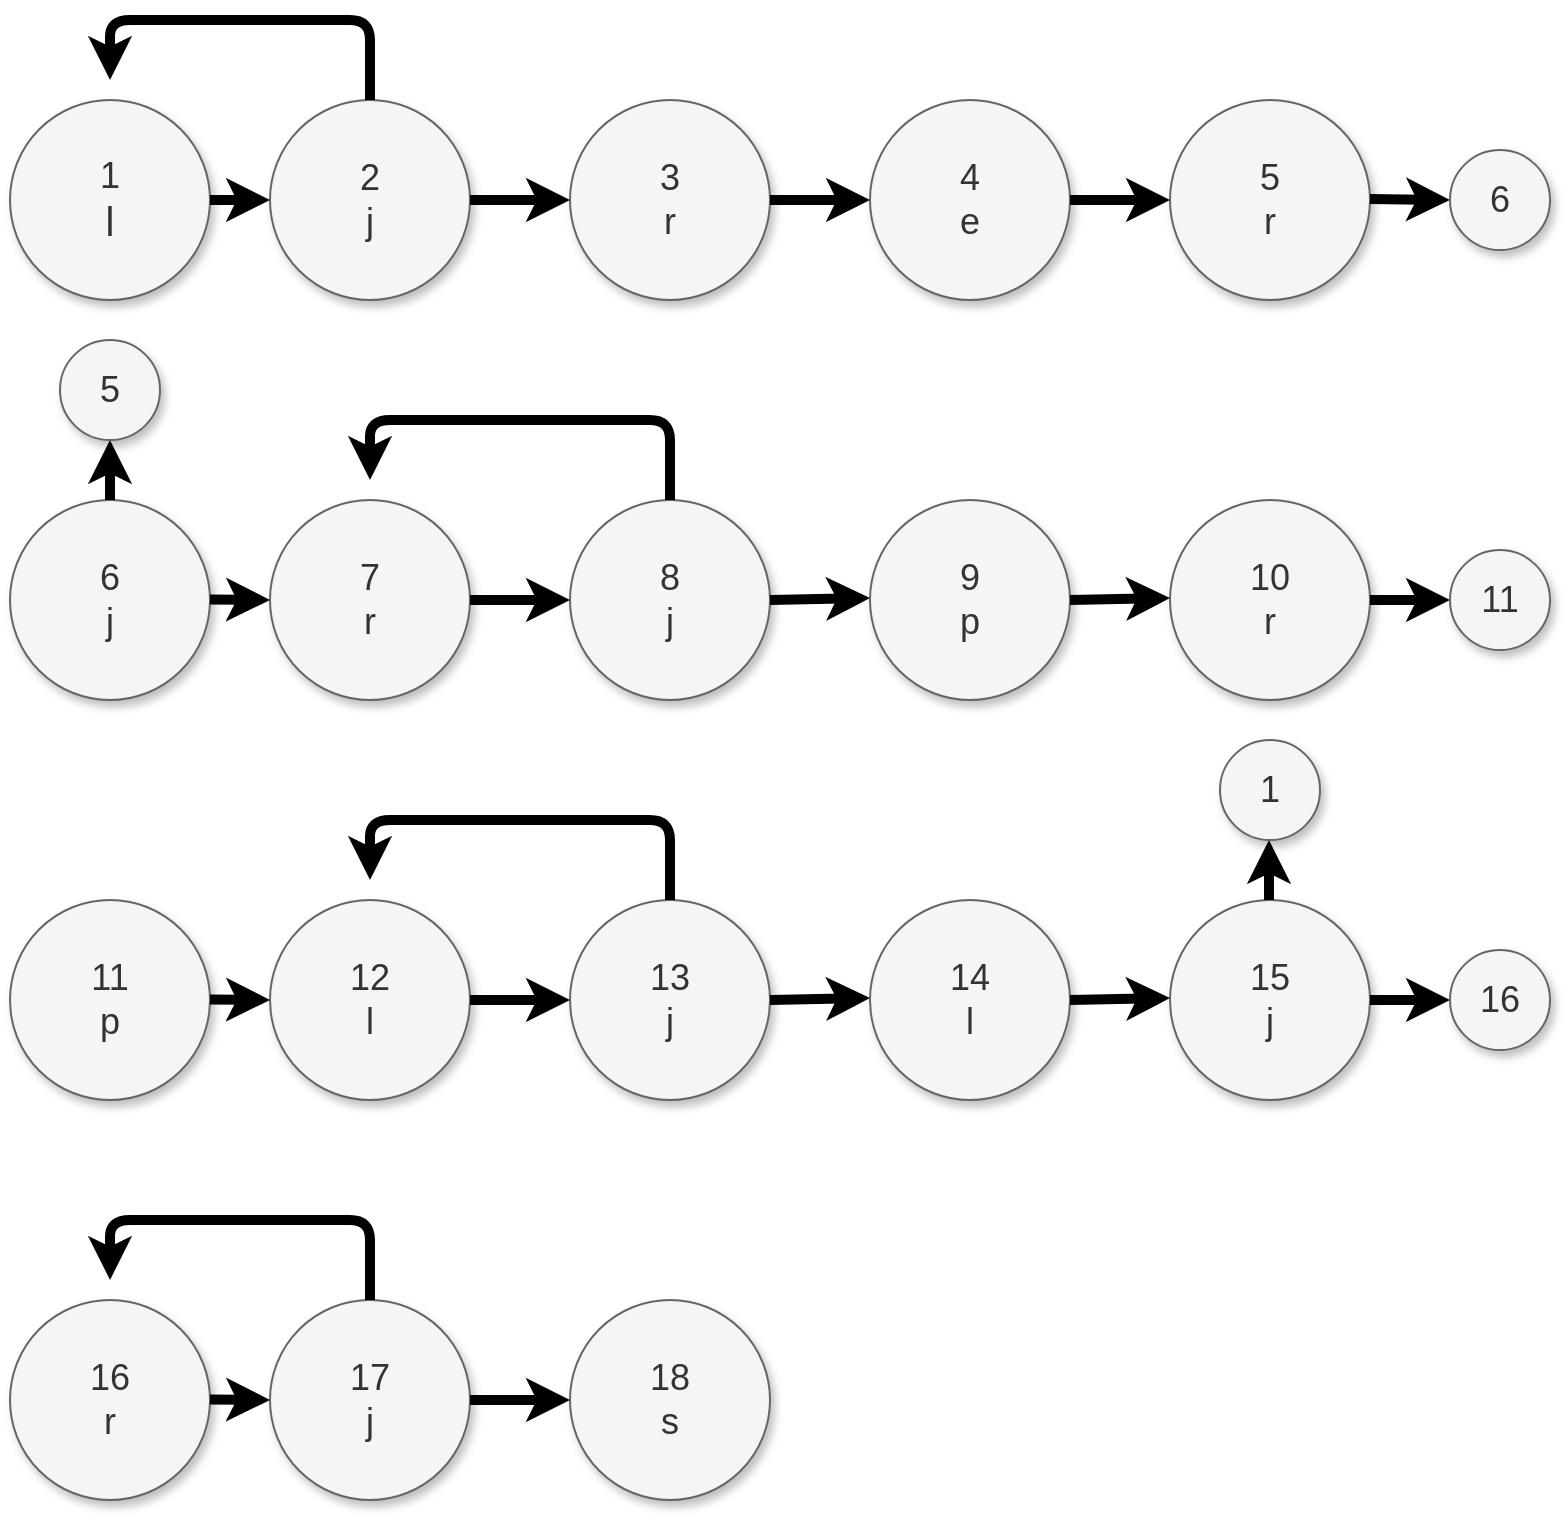 <mxfile version="12.7.2"><diagram id="swfuA7UrFQyOWN_W8GdC" name="Page-1"><mxGraphModel dx="1038" dy="580" grid="1" gridSize="10" guides="1" tooltips="1" connect="1" arrows="1" fold="1" page="1" pageScale="1" pageWidth="827" pageHeight="1169" math="0" shadow="0"><root><mxCell id="0"/><mxCell id="1" parent="0"/><mxCell id="d9VowateJUVs_elGkzDZ-1" value="&lt;font&gt;&lt;span style=&quot;font-size: 18px&quot;&gt;1&lt;/span&gt;&lt;br&gt;&lt;font style=&quot;font-size: 20px&quot;&gt;l&lt;/font&gt;&lt;br&gt;&lt;/font&gt;" style="ellipse;whiteSpace=wrap;html=1;gradientDirection=east;shadow=1;fillColor=#f5f5f5;strokeColor=#666666;fontColor=#333333;labelBackgroundColor=none;" vertex="1" parent="1"><mxGeometry x="40" y="100" width="100" height="100" as="geometry"/></mxCell><mxCell id="d9VowateJUVs_elGkzDZ-2" value="&lt;font style=&quot;font-size: 18px&quot;&gt;2&lt;br&gt;j&lt;/font&gt;" style="ellipse;whiteSpace=wrap;html=1;strokeColor=#666666;fillColor=#f5f5f5;fontColor=#333333;shadow=1;" vertex="1" parent="1"><mxGeometry x="170" y="100" width="100" height="100" as="geometry"/></mxCell><mxCell id="d9VowateJUVs_elGkzDZ-3" value="&lt;font style=&quot;font-size: 18px&quot;&gt;3&lt;br&gt;r&lt;/font&gt;" style="ellipse;whiteSpace=wrap;html=1;strokeColor=#666666;fillColor=#f5f5f5;fontColor=#333333;shadow=1;" vertex="1" parent="1"><mxGeometry x="320" y="100" width="100" height="100" as="geometry"/></mxCell><mxCell id="d9VowateJUVs_elGkzDZ-4" value="&lt;font style=&quot;font-size: 18px&quot;&gt;4&lt;br&gt;e&lt;/font&gt;" style="ellipse;whiteSpace=wrap;html=1;strokeColor=#666666;fillColor=#f5f5f5;fontColor=#333333;shadow=1;" vertex="1" parent="1"><mxGeometry x="470" y="100" width="100" height="100" as="geometry"/></mxCell><mxCell id="d9VowateJUVs_elGkzDZ-5" value="&lt;font style=&quot;font-size: 18px&quot;&gt;5&lt;br&gt;r&lt;/font&gt;" style="ellipse;whiteSpace=wrap;html=1;strokeColor=#666666;fillColor=#f5f5f5;fontColor=#333333;shadow=1;" vertex="1" parent="1"><mxGeometry x="620" y="100" width="100" height="100" as="geometry"/></mxCell><mxCell id="d9VowateJUVs_elGkzDZ-6" value="&lt;font style=&quot;font-size: 18px&quot;&gt;6&lt;br&gt;j&lt;/font&gt;" style="ellipse;whiteSpace=wrap;html=1;strokeColor=#666666;fillColor=#f5f5f5;fontColor=#333333;shadow=1;" vertex="1" parent="1"><mxGeometry x="40" y="300" width="100" height="100" as="geometry"/></mxCell><mxCell id="d9VowateJUVs_elGkzDZ-7" value="&lt;font style=&quot;font-size: 18px&quot;&gt;7&lt;br&gt;r&lt;/font&gt;" style="ellipse;whiteSpace=wrap;html=1;strokeColor=#666666;fillColor=#f5f5f5;fontColor=#333333;shadow=1;" vertex="1" parent="1"><mxGeometry x="170" y="300" width="100" height="100" as="geometry"/></mxCell><mxCell id="d9VowateJUVs_elGkzDZ-8" value="&lt;font style=&quot;font-size: 18px&quot;&gt;8&lt;br&gt;j&lt;/font&gt;" style="ellipse;whiteSpace=wrap;html=1;strokeColor=#666666;fillColor=#f5f5f5;fontColor=#333333;shadow=1;" vertex="1" parent="1"><mxGeometry x="320" y="300" width="100" height="100" as="geometry"/></mxCell><mxCell id="d9VowateJUVs_elGkzDZ-9" value="&lt;font style=&quot;font-size: 18px&quot;&gt;9&lt;br&gt;p&lt;/font&gt;" style="ellipse;whiteSpace=wrap;html=1;strokeColor=#666666;fillColor=#f5f5f5;fontColor=#333333;shadow=1;" vertex="1" parent="1"><mxGeometry x="470" y="300" width="100" height="100" as="geometry"/></mxCell><mxCell id="d9VowateJUVs_elGkzDZ-10" value="&lt;font style=&quot;font-size: 18px&quot;&gt;10&lt;br&gt;r&lt;/font&gt;" style="ellipse;whiteSpace=wrap;html=1;strokeColor=#666666;fillColor=#f5f5f5;fontColor=#333333;shadow=1;" vertex="1" parent="1"><mxGeometry x="620" y="300" width="100" height="100" as="geometry"/></mxCell><mxCell id="d9VowateJUVs_elGkzDZ-11" value="&lt;font style=&quot;font-size: 18px&quot;&gt;11&lt;/font&gt;&lt;br&gt;&lt;font style=&quot;font-size: 18px&quot;&gt;p&lt;/font&gt;" style="ellipse;whiteSpace=wrap;html=1;strokeColor=#666666;fillColor=#f5f5f5;fontColor=#333333;shadow=1;" vertex="1" parent="1"><mxGeometry x="40" y="500" width="100" height="100" as="geometry"/></mxCell><mxCell id="d9VowateJUVs_elGkzDZ-12" value="&lt;font style=&quot;font-size: 18px&quot;&gt;12&lt;br&gt;l&lt;/font&gt;" style="ellipse;whiteSpace=wrap;html=1;strokeColor=#666666;fillColor=#f5f5f5;fontColor=#333333;shadow=1;" vertex="1" parent="1"><mxGeometry x="170" y="500" width="100" height="100" as="geometry"/></mxCell><mxCell id="d9VowateJUVs_elGkzDZ-13" value="&lt;font style=&quot;font-size: 18px&quot;&gt;13&lt;br&gt;j&lt;/font&gt;" style="ellipse;whiteSpace=wrap;html=1;strokeColor=#666666;fillColor=#f5f5f5;fontColor=#333333;shadow=1;" vertex="1" parent="1"><mxGeometry x="320" y="500" width="100" height="100" as="geometry"/></mxCell><mxCell id="d9VowateJUVs_elGkzDZ-14" value="&lt;font style=&quot;font-size: 18px&quot;&gt;14&lt;br&gt;l&lt;/font&gt;" style="ellipse;whiteSpace=wrap;html=1;strokeColor=#666666;fillColor=#f5f5f5;fontColor=#333333;shadow=1;" vertex="1" parent="1"><mxGeometry x="470" y="500" width="100" height="100" as="geometry"/></mxCell><mxCell id="d9VowateJUVs_elGkzDZ-15" value="&lt;font style=&quot;font-size: 18px&quot;&gt;15&lt;br&gt;j&lt;/font&gt;" style="ellipse;whiteSpace=wrap;html=1;strokeColor=#666666;fillColor=#f5f5f5;fontColor=#333333;shadow=1;" vertex="1" parent="1"><mxGeometry x="620" y="500" width="100" height="100" as="geometry"/></mxCell><mxCell id="d9VowateJUVs_elGkzDZ-16" value="&lt;font style=&quot;font-size: 18px&quot;&gt;16&lt;br&gt;r&lt;/font&gt;" style="ellipse;whiteSpace=wrap;html=1;strokeColor=#666666;fillColor=#f5f5f5;fontColor=#333333;shadow=1;" vertex="1" parent="1"><mxGeometry x="40" y="700" width="100" height="100" as="geometry"/></mxCell><mxCell id="d9VowateJUVs_elGkzDZ-17" value="&lt;font style=&quot;font-size: 18px&quot;&gt;17&lt;br&gt;j&lt;/font&gt;" style="ellipse;whiteSpace=wrap;html=1;strokeColor=#666666;fillColor=#f5f5f5;fontColor=#333333;shadow=1;" vertex="1" parent="1"><mxGeometry x="170" y="700" width="100" height="100" as="geometry"/></mxCell><mxCell id="d9VowateJUVs_elGkzDZ-18" value="&lt;font style=&quot;font-size: 18px&quot;&gt;18&lt;br&gt;s&lt;/font&gt;" style="ellipse;whiteSpace=wrap;html=1;strokeColor=#666666;fillColor=#f5f5f5;fontColor=#333333;shadow=1;" vertex="1" parent="1"><mxGeometry x="320" y="700" width="100" height="100" as="geometry"/></mxCell><mxCell id="d9VowateJUVs_elGkzDZ-20" value="" style="endArrow=classic;html=1;exitX=1;exitY=0.5;exitDx=0;exitDy=0;strokeWidth=5;" edge="1" parent="1" source="d9VowateJUVs_elGkzDZ-1"><mxGeometry width="50" height="50" relative="1" as="geometry"><mxPoint x="390" y="360" as="sourcePoint"/><mxPoint x="170" y="150" as="targetPoint"/></mxGeometry></mxCell><mxCell id="d9VowateJUVs_elGkzDZ-21" value="" style="endArrow=classic;html=1;exitX=1;exitY=0.5;exitDx=0;exitDy=0;strokeWidth=5;" edge="1" parent="1" source="d9VowateJUVs_elGkzDZ-2"><mxGeometry width="50" height="50" relative="1" as="geometry"><mxPoint x="150" y="160" as="sourcePoint"/><mxPoint x="320" y="150" as="targetPoint"/><Array as="points"/></mxGeometry></mxCell><mxCell id="d9VowateJUVs_elGkzDZ-22" value="" style="endArrow=classic;html=1;exitX=1;exitY=0.5;exitDx=0;exitDy=0;strokeWidth=5;" edge="1" parent="1" source="d9VowateJUVs_elGkzDZ-3"><mxGeometry width="50" height="50" relative="1" as="geometry"><mxPoint x="450" y="149.5" as="sourcePoint"/><mxPoint x="470" y="150" as="targetPoint"/><Array as="points"/></mxGeometry></mxCell><mxCell id="d9VowateJUVs_elGkzDZ-23" value="" style="endArrow=classic;html=1;exitX=1;exitY=0.5;exitDx=0;exitDy=0;strokeWidth=5;" edge="1" parent="1" source="d9VowateJUVs_elGkzDZ-4"><mxGeometry width="50" height="50" relative="1" as="geometry"><mxPoint x="610" y="149.5" as="sourcePoint"/><mxPoint x="620" y="150" as="targetPoint"/><Array as="points"/></mxGeometry></mxCell><mxCell id="d9VowateJUVs_elGkzDZ-24" value="" style="endArrow=classic;html=1;exitX=1;exitY=0.5;exitDx=0;exitDy=0;strokeWidth=5;" edge="1" parent="1"><mxGeometry width="50" height="50" relative="1" as="geometry"><mxPoint x="720" y="149.5" as="sourcePoint"/><mxPoint x="760" y="150" as="targetPoint"/><Array as="points"/></mxGeometry></mxCell><mxCell id="d9VowateJUVs_elGkzDZ-25" value="" style="endArrow=classic;html=1;exitX=1;exitY=0.5;exitDx=0;exitDy=0;strokeWidth=5;" edge="1" parent="1"><mxGeometry width="50" height="50" relative="1" as="geometry"><mxPoint x="140" y="349.75" as="sourcePoint"/><mxPoint x="170" y="350" as="targetPoint"/></mxGeometry></mxCell><mxCell id="d9VowateJUVs_elGkzDZ-26" value="" style="endArrow=classic;html=1;strokeWidth=5;exitX=1;exitY=0.5;exitDx=0;exitDy=0;" edge="1" parent="1" source="d9VowateJUVs_elGkzDZ-7"><mxGeometry width="50" height="50" relative="1" as="geometry"><mxPoint x="280" y="350" as="sourcePoint"/><mxPoint x="320" y="350" as="targetPoint"/><Array as="points"/></mxGeometry></mxCell><mxCell id="d9VowateJUVs_elGkzDZ-27" value="" style="endArrow=classic;html=1;exitX=1;exitY=0.5;exitDx=0;exitDy=0;strokeWidth=5;" edge="1" parent="1" source="d9VowateJUVs_elGkzDZ-8"><mxGeometry width="50" height="50" relative="1" as="geometry"><mxPoint x="450" y="349.25" as="sourcePoint"/><mxPoint x="470" y="349" as="targetPoint"/><Array as="points"/></mxGeometry></mxCell><mxCell id="d9VowateJUVs_elGkzDZ-28" value="" style="endArrow=classic;html=1;exitX=1;exitY=0.5;exitDx=0;exitDy=0;strokeWidth=5;" edge="1" parent="1" source="d9VowateJUVs_elGkzDZ-9"><mxGeometry width="50" height="50" relative="1" as="geometry"><mxPoint x="610" y="349.25" as="sourcePoint"/><mxPoint x="620" y="349" as="targetPoint"/><Array as="points"/></mxGeometry></mxCell><mxCell id="d9VowateJUVs_elGkzDZ-29" value="" style="endArrow=classic;html=1;exitX=1;exitY=0.5;exitDx=0;exitDy=0;strokeWidth=5;" edge="1" parent="1" source="d9VowateJUVs_elGkzDZ-10"><mxGeometry width="50" height="50" relative="1" as="geometry"><mxPoint x="770" y="349.25" as="sourcePoint"/><mxPoint x="760" y="350" as="targetPoint"/><Array as="points"/></mxGeometry></mxCell><mxCell id="d9VowateJUVs_elGkzDZ-30" value="" style="endArrow=classic;html=1;exitX=1;exitY=0.5;exitDx=0;exitDy=0;strokeWidth=5;" edge="1" parent="1"><mxGeometry width="50" height="50" relative="1" as="geometry"><mxPoint x="140" y="549.75" as="sourcePoint"/><mxPoint x="170" y="550" as="targetPoint"/></mxGeometry></mxCell><mxCell id="d9VowateJUVs_elGkzDZ-31" value="" style="endArrow=classic;html=1;exitX=1;exitY=0.5;exitDx=0;exitDy=0;strokeWidth=5;" edge="1" parent="1" source="d9VowateJUVs_elGkzDZ-12"><mxGeometry width="50" height="50" relative="1" as="geometry"><mxPoint x="290" y="549.75" as="sourcePoint"/><mxPoint x="320" y="550" as="targetPoint"/><Array as="points"/></mxGeometry></mxCell><mxCell id="d9VowateJUVs_elGkzDZ-32" value="" style="endArrow=classic;html=1;exitX=1;exitY=0.5;exitDx=0;exitDy=0;strokeWidth=5;" edge="1" parent="1" source="d9VowateJUVs_elGkzDZ-13"><mxGeometry width="50" height="50" relative="1" as="geometry"><mxPoint x="450" y="549.25" as="sourcePoint"/><mxPoint x="470" y="549" as="targetPoint"/><Array as="points"/></mxGeometry></mxCell><mxCell id="d9VowateJUVs_elGkzDZ-33" value="" style="endArrow=classic;html=1;exitX=1;exitY=0.5;exitDx=0;exitDy=0;strokeWidth=5;" edge="1" parent="1" source="d9VowateJUVs_elGkzDZ-14"><mxGeometry width="50" height="50" relative="1" as="geometry"><mxPoint x="610" y="549.25" as="sourcePoint"/><mxPoint x="620" y="549" as="targetPoint"/><Array as="points"/></mxGeometry></mxCell><mxCell id="d9VowateJUVs_elGkzDZ-34" value="" style="endArrow=classic;html=1;exitX=1;exitY=0.5;exitDx=0;exitDy=0;strokeWidth=5;" edge="1" parent="1" source="d9VowateJUVs_elGkzDZ-15"><mxGeometry width="50" height="50" relative="1" as="geometry"><mxPoint x="770" y="549.25" as="sourcePoint"/><mxPoint x="760" y="550" as="targetPoint"/><Array as="points"/></mxGeometry></mxCell><mxCell id="d9VowateJUVs_elGkzDZ-35" value="" style="endArrow=classic;html=1;exitX=1;exitY=0.5;exitDx=0;exitDy=0;strokeWidth=5;" edge="1" parent="1"><mxGeometry width="50" height="50" relative="1" as="geometry"><mxPoint x="140" y="749.75" as="sourcePoint"/><mxPoint x="170" y="750" as="targetPoint"/></mxGeometry></mxCell><mxCell id="d9VowateJUVs_elGkzDZ-36" value="" style="endArrow=classic;html=1;exitX=1;exitY=0.5;exitDx=0;exitDy=0;strokeWidth=5;" edge="1" parent="1" source="d9VowateJUVs_elGkzDZ-17"><mxGeometry width="50" height="50" relative="1" as="geometry"><mxPoint x="290" y="749.75" as="sourcePoint"/><mxPoint x="320" y="750" as="targetPoint"/><Array as="points"/></mxGeometry></mxCell><mxCell id="d9VowateJUVs_elGkzDZ-40" value="" style="endArrow=classic;html=1;exitX=0.5;exitY=0;exitDx=0;exitDy=0;strokeWidth=5;" edge="1" parent="1" source="d9VowateJUVs_elGkzDZ-2"><mxGeometry width="50" height="50" relative="1" as="geometry"><mxPoint x="390" y="260" as="sourcePoint"/><mxPoint x="90" y="90" as="targetPoint"/><Array as="points"><mxPoint x="220" y="60"/><mxPoint x="90" y="60"/></Array></mxGeometry></mxCell><mxCell id="d9VowateJUVs_elGkzDZ-42" value="" style="endArrow=classic;html=1;exitX=0.5;exitY=0;exitDx=0;exitDy=0;strokeWidth=5;" edge="1" parent="1" source="d9VowateJUVs_elGkzDZ-8"><mxGeometry width="50" height="50" relative="1" as="geometry"><mxPoint x="400" y="300" as="sourcePoint"/><mxPoint x="220" y="290" as="targetPoint"/><Array as="points"><mxPoint x="370" y="260"/><mxPoint x="220" y="260"/></Array></mxGeometry></mxCell><mxCell id="d9VowateJUVs_elGkzDZ-43" value="" style="endArrow=classic;html=1;exitX=0.5;exitY=0;exitDx=0;exitDy=0;strokeWidth=5;" edge="1" parent="1" source="d9VowateJUVs_elGkzDZ-13"><mxGeometry width="50" height="50" relative="1" as="geometry"><mxPoint x="400" y="490" as="sourcePoint"/><mxPoint x="220" y="490" as="targetPoint"/><Array as="points"><mxPoint x="370" y="460"/><mxPoint x="220" y="460"/></Array></mxGeometry></mxCell><mxCell id="d9VowateJUVs_elGkzDZ-44" value="" style="endArrow=classic;html=1;strokeWidth=5;exitX=0.5;exitY=0;exitDx=0;exitDy=0;" edge="1" parent="1" source="d9VowateJUVs_elGkzDZ-6"><mxGeometry width="50" height="50" relative="1" as="geometry"><mxPoint x="340" y="270" as="sourcePoint"/><mxPoint x="90" y="270" as="targetPoint"/></mxGeometry></mxCell><mxCell id="d9VowateJUVs_elGkzDZ-45" value="&lt;font style=&quot;font-size: 18px&quot;&gt;5&lt;br&gt;&lt;/font&gt;" style="ellipse;whiteSpace=wrap;html=1;strokeColor=#666666;fillColor=#f5f5f5;fontColor=#333333;shadow=1;" vertex="1" parent="1"><mxGeometry x="65" y="220" width="50" height="50" as="geometry"/></mxCell><mxCell id="d9VowateJUVs_elGkzDZ-49" value="" style="endArrow=classic;html=1;strokeWidth=5;exitX=0.5;exitY=0;exitDx=0;exitDy=0;" edge="1" parent="1"><mxGeometry width="50" height="50" relative="1" as="geometry"><mxPoint x="669.5" y="500" as="sourcePoint"/><mxPoint x="669.5" y="470" as="targetPoint"/></mxGeometry></mxCell><mxCell id="d9VowateJUVs_elGkzDZ-50" value="&lt;font style=&quot;font-size: 18px&quot;&gt;1&lt;br&gt;&lt;/font&gt;" style="ellipse;whiteSpace=wrap;html=1;strokeColor=#666666;fillColor=#f5f5f5;fontColor=#333333;shadow=1;" vertex="1" parent="1"><mxGeometry x="645" y="420" width="50" height="50" as="geometry"/></mxCell><mxCell id="d9VowateJUVs_elGkzDZ-51" value="" style="endArrow=classic;html=1;exitX=0.5;exitY=0;exitDx=0;exitDy=0;strokeWidth=5;" edge="1" parent="1" source="d9VowateJUVs_elGkzDZ-17"><mxGeometry width="50" height="50" relative="1" as="geometry"><mxPoint x="240" y="700" as="sourcePoint"/><mxPoint x="90" y="690" as="targetPoint"/><Array as="points"><mxPoint x="220" y="660"/><mxPoint x="90" y="660"/></Array></mxGeometry></mxCell><mxCell id="d9VowateJUVs_elGkzDZ-52" value="&lt;font style=&quot;font-size: 18px&quot;&gt;6&lt;br&gt;&lt;/font&gt;" style="ellipse;whiteSpace=wrap;html=1;strokeColor=#666666;fillColor=#f5f5f5;fontColor=#333333;shadow=1;" vertex="1" parent="1"><mxGeometry x="760" y="125" width="50" height="50" as="geometry"/></mxCell><mxCell id="d9VowateJUVs_elGkzDZ-55" value="&lt;font style=&quot;font-size: 18px&quot;&gt;11&lt;br&gt;&lt;/font&gt;" style="ellipse;whiteSpace=wrap;html=1;strokeColor=#666666;fillColor=#f5f5f5;fontColor=#333333;shadow=1;" vertex="1" parent="1"><mxGeometry x="760" y="325" width="50" height="50" as="geometry"/></mxCell><mxCell id="d9VowateJUVs_elGkzDZ-57" value="&lt;font style=&quot;font-size: 18px&quot;&gt;16&lt;br&gt;&lt;/font&gt;" style="ellipse;whiteSpace=wrap;html=1;strokeColor=#666666;fillColor=#f5f5f5;fontColor=#333333;shadow=1;" vertex="1" parent="1"><mxGeometry x="760" y="525" width="50" height="50" as="geometry"/></mxCell></root></mxGraphModel></diagram></mxfile>